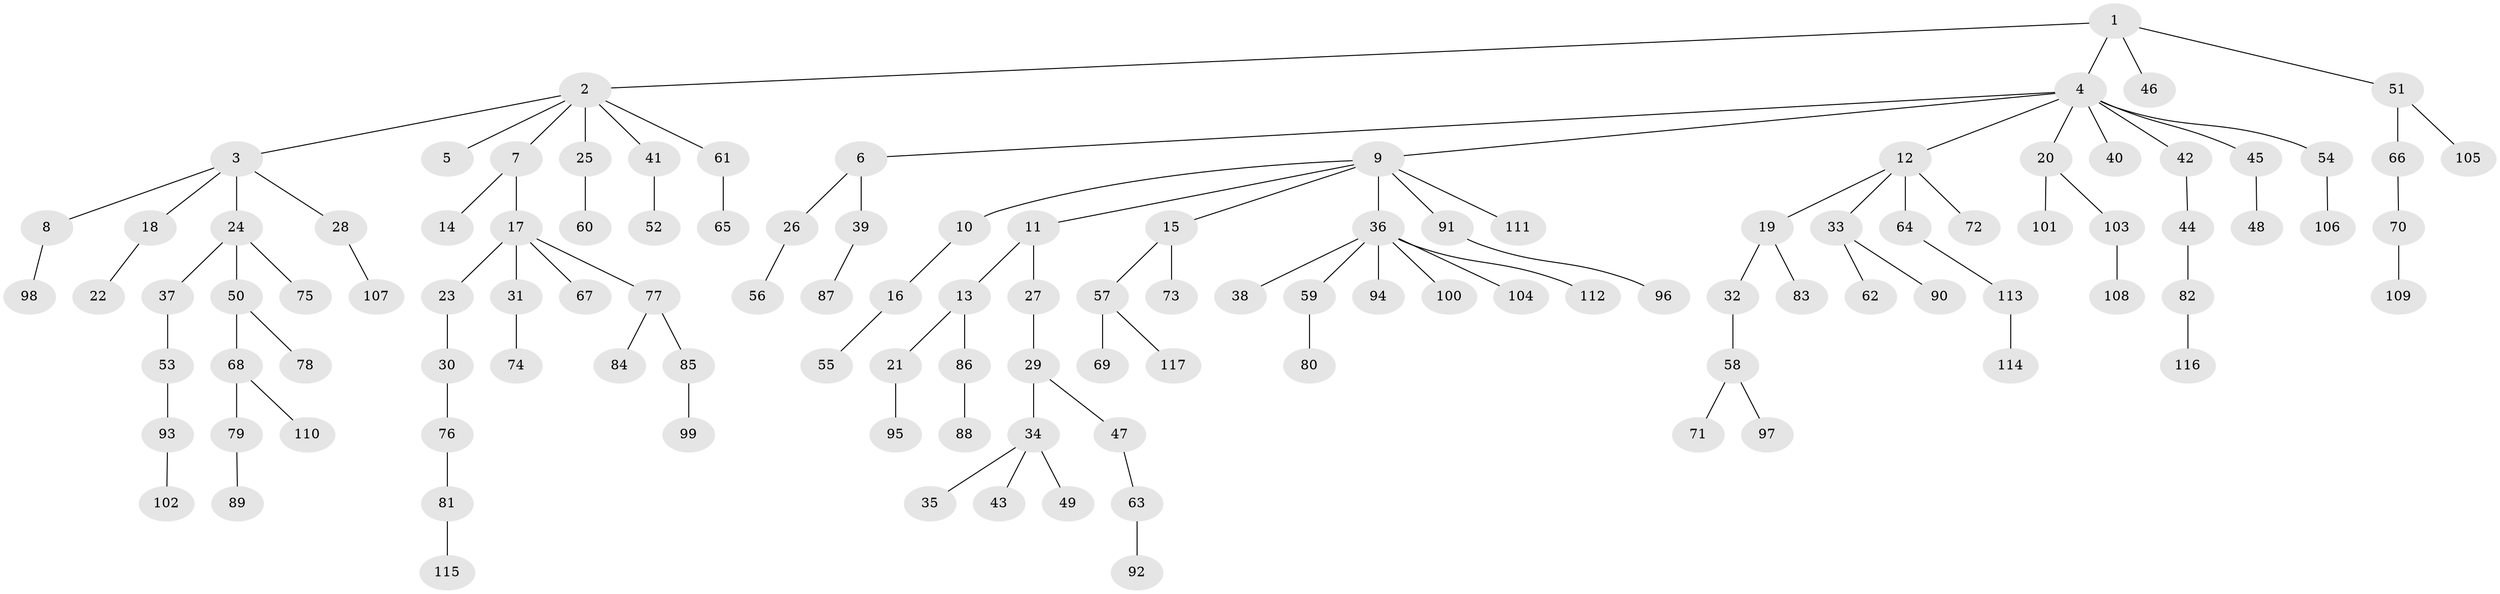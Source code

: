// coarse degree distribution, {5: 0.037037037037037035, 8: 0.024691358024691357, 9: 0.012345679012345678, 1: 0.5925925925925926, 3: 0.07407407407407407, 2: 0.20987654320987653, 6: 0.024691358024691357, 4: 0.024691358024691357}
// Generated by graph-tools (version 1.1) at 2025/52/02/27/25 19:52:09]
// undirected, 117 vertices, 116 edges
graph export_dot {
graph [start="1"]
  node [color=gray90,style=filled];
  1;
  2;
  3;
  4;
  5;
  6;
  7;
  8;
  9;
  10;
  11;
  12;
  13;
  14;
  15;
  16;
  17;
  18;
  19;
  20;
  21;
  22;
  23;
  24;
  25;
  26;
  27;
  28;
  29;
  30;
  31;
  32;
  33;
  34;
  35;
  36;
  37;
  38;
  39;
  40;
  41;
  42;
  43;
  44;
  45;
  46;
  47;
  48;
  49;
  50;
  51;
  52;
  53;
  54;
  55;
  56;
  57;
  58;
  59;
  60;
  61;
  62;
  63;
  64;
  65;
  66;
  67;
  68;
  69;
  70;
  71;
  72;
  73;
  74;
  75;
  76;
  77;
  78;
  79;
  80;
  81;
  82;
  83;
  84;
  85;
  86;
  87;
  88;
  89;
  90;
  91;
  92;
  93;
  94;
  95;
  96;
  97;
  98;
  99;
  100;
  101;
  102;
  103;
  104;
  105;
  106;
  107;
  108;
  109;
  110;
  111;
  112;
  113;
  114;
  115;
  116;
  117;
  1 -- 2;
  1 -- 4;
  1 -- 46;
  1 -- 51;
  2 -- 3;
  2 -- 5;
  2 -- 7;
  2 -- 25;
  2 -- 41;
  2 -- 61;
  3 -- 8;
  3 -- 18;
  3 -- 24;
  3 -- 28;
  4 -- 6;
  4 -- 9;
  4 -- 12;
  4 -- 20;
  4 -- 40;
  4 -- 42;
  4 -- 45;
  4 -- 54;
  6 -- 26;
  6 -- 39;
  7 -- 14;
  7 -- 17;
  8 -- 98;
  9 -- 10;
  9 -- 11;
  9 -- 15;
  9 -- 36;
  9 -- 91;
  9 -- 111;
  10 -- 16;
  11 -- 13;
  11 -- 27;
  12 -- 19;
  12 -- 33;
  12 -- 64;
  12 -- 72;
  13 -- 21;
  13 -- 86;
  15 -- 57;
  15 -- 73;
  16 -- 55;
  17 -- 23;
  17 -- 31;
  17 -- 67;
  17 -- 77;
  18 -- 22;
  19 -- 32;
  19 -- 83;
  20 -- 101;
  20 -- 103;
  21 -- 95;
  23 -- 30;
  24 -- 37;
  24 -- 50;
  24 -- 75;
  25 -- 60;
  26 -- 56;
  27 -- 29;
  28 -- 107;
  29 -- 34;
  29 -- 47;
  30 -- 76;
  31 -- 74;
  32 -- 58;
  33 -- 62;
  33 -- 90;
  34 -- 35;
  34 -- 43;
  34 -- 49;
  36 -- 38;
  36 -- 59;
  36 -- 94;
  36 -- 100;
  36 -- 104;
  36 -- 112;
  37 -- 53;
  39 -- 87;
  41 -- 52;
  42 -- 44;
  44 -- 82;
  45 -- 48;
  47 -- 63;
  50 -- 68;
  50 -- 78;
  51 -- 66;
  51 -- 105;
  53 -- 93;
  54 -- 106;
  57 -- 69;
  57 -- 117;
  58 -- 71;
  58 -- 97;
  59 -- 80;
  61 -- 65;
  63 -- 92;
  64 -- 113;
  66 -- 70;
  68 -- 79;
  68 -- 110;
  70 -- 109;
  76 -- 81;
  77 -- 84;
  77 -- 85;
  79 -- 89;
  81 -- 115;
  82 -- 116;
  85 -- 99;
  86 -- 88;
  91 -- 96;
  93 -- 102;
  103 -- 108;
  113 -- 114;
}
